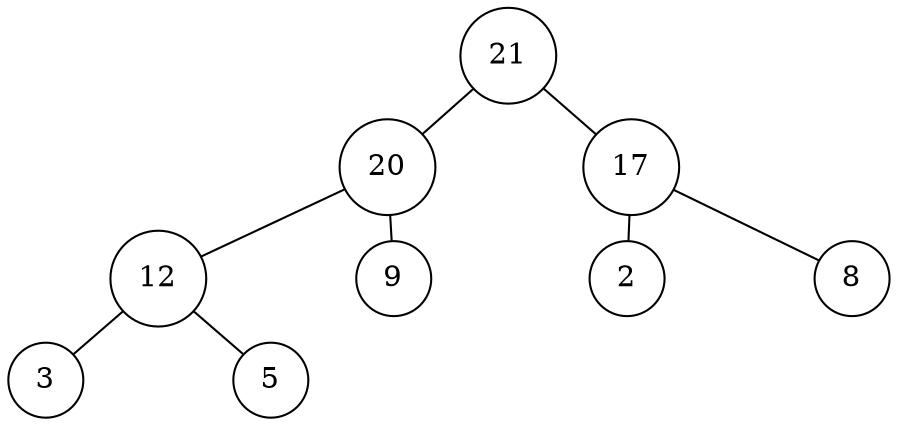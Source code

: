 digraph BT38 {
    nodesep=1;
    ranksep=0.1;
    margin=0;
    graph [ordering="out"]
    node [shape=circle];
    edge [arrowsize=0.8, arrowhead=none, arrowtail=none];
    21 -> 20;
    21 -> 17;
    20 -> 12;
    20 -> 9;
    17 -> 2;
    17 -> 8;
    12 -> 3;
    12 -> 5;
}